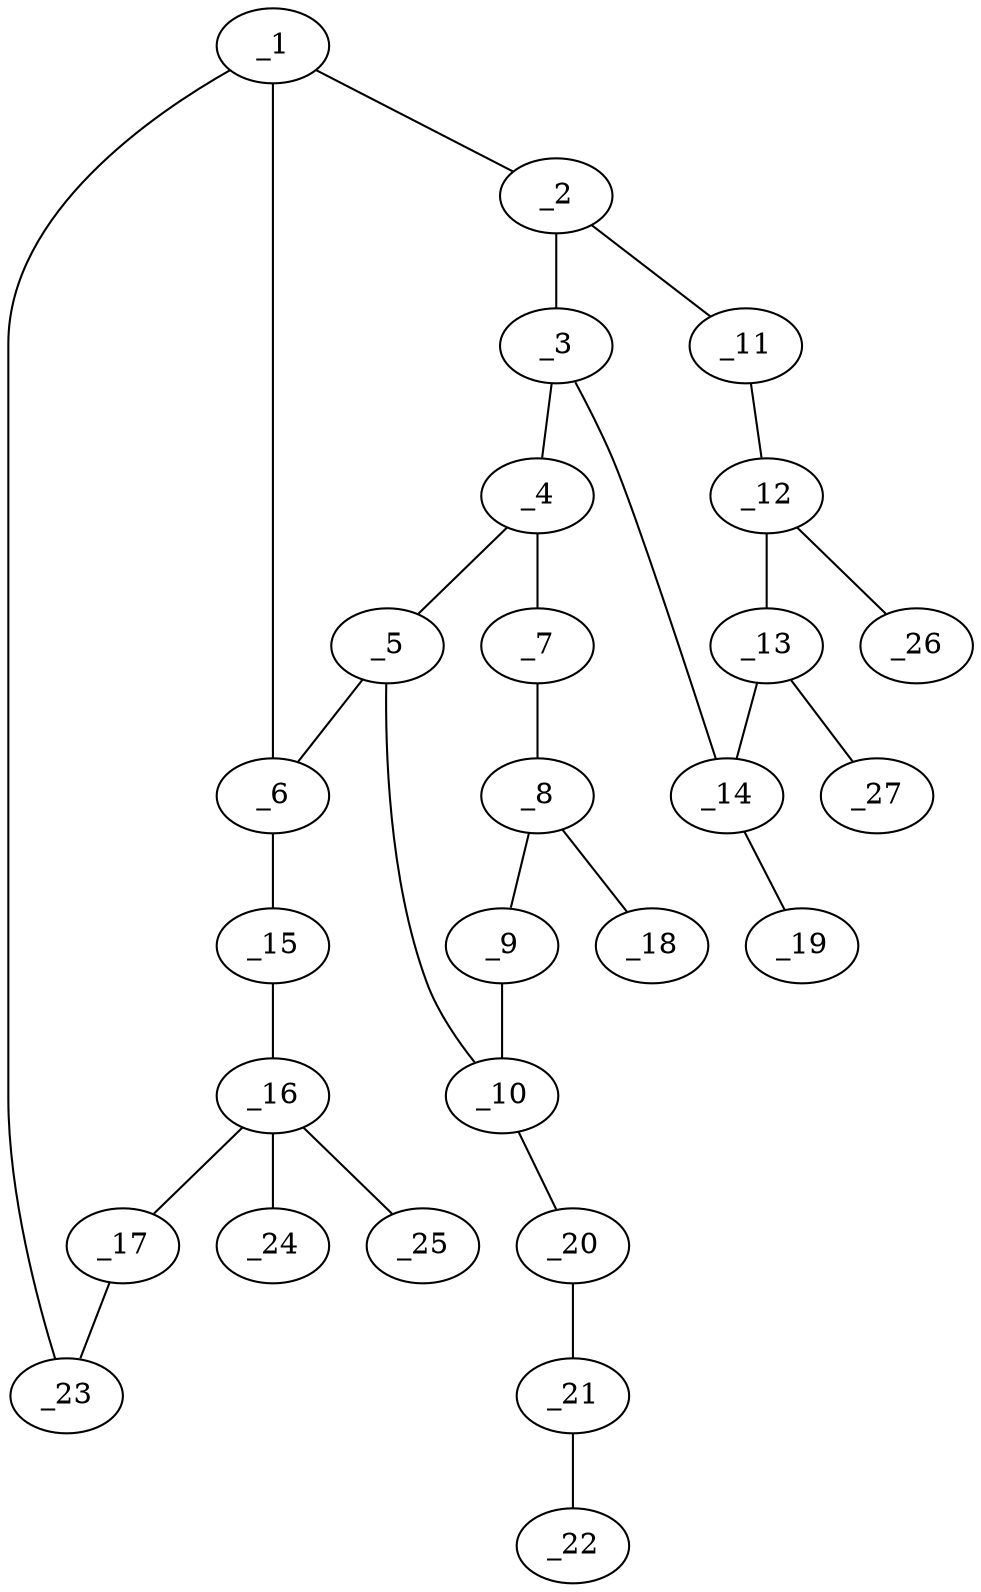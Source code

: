 graph molid678323 {
	_1	 [charge=0,
		chem=1,
		symbol="C  ",
		x="6.5",
		y="0.366"];
	_2	 [charge=0,
		chem=1,
		symbol="C  ",
		x=7,
		y="-0.5"];
	_1 -- _2	 [valence=1];
	_6	 [charge=0,
		chem=1,
		symbol="C  ",
		x="5.5",
		y="0.366"];
	_1 -- _6	 [valence=2];
	_23	 [charge=0,
		chem=1,
		symbol="C  ",
		x=7,
		y="1.2321"];
	_1 -- _23	 [valence=1];
	_3	 [charge=0,
		chem=1,
		symbol="C  ",
		x="6.5",
		y="-1.366"];
	_2 -- _3	 [valence=2];
	_11	 [charge=0,
		chem=2,
		symbol="O  ",
		x=8,
		y="-0.5"];
	_2 -- _11	 [valence=1];
	_4	 [charge=0,
		chem=1,
		symbol="C  ",
		x="5.5",
		y="-1.366"];
	_3 -- _4	 [valence=1];
	_14	 [charge=0,
		chem=1,
		symbol="C  ",
		x=7,
		y="-2.2321"];
	_3 -- _14	 [valence=1];
	_5	 [charge=0,
		chem=1,
		symbol="C  ",
		x=5,
		y="-0.5"];
	_4 -- _5	 [valence=2];
	_7	 [charge=0,
		chem=2,
		symbol="O  ",
		x=5,
		y="-2.232"];
	_4 -- _7	 [valence=1];
	_5 -- _6	 [valence=1];
	_10	 [charge=0,
		chem=1,
		symbol="C  ",
		x=4,
		y="-0.5"];
	_5 -- _10	 [valence=1];
	_15	 [charge=0,
		chem=2,
		symbol="O  ",
		x=5,
		y="1.2321"];
	_6 -- _15	 [valence=1];
	_8	 [charge=0,
		chem=1,
		symbol="C  ",
		x=4,
		y="-2.232"];
	_7 -- _8	 [valence=1];
	_9	 [charge=0,
		chem=1,
		symbol="C  ",
		x="3.5",
		y="-1.366"];
	_8 -- _9	 [valence=1];
	_18	 [charge=0,
		chem=2,
		symbol="O  ",
		x="3.5",
		y="-3.0981"];
	_8 -- _18	 [valence=2];
	_9 -- _10	 [valence=2];
	_20	 [charge=0,
		chem=1,
		symbol="C  ",
		x="3.5",
		y="0.366"];
	_10 -- _20	 [valence=1];
	_12	 [charge=0,
		chem=1,
		symbol="C  ",
		x="8.5",
		y="-1.366"];
	_11 -- _12	 [valence=1];
	_13	 [charge=0,
		chem=1,
		symbol="C  ",
		x=8,
		y="-2.2321"];
	_12 -- _13	 [valence=1];
	_26	 [charge=0,
		chem=1,
		symbol="C  ",
		x="9.5",
		y="-1.366"];
	_12 -- _26	 [valence=1];
	_13 -- _14	 [valence=1];
	_27	 [charge=0,
		chem=1,
		symbol="C  ",
		x="8.5",
		y="-3.0981"];
	_13 -- _27	 [valence=1];
	_19	 [charge=0,
		chem=2,
		symbol="O  ",
		x="6.5",
		y="-3.0981"];
	_14 -- _19	 [valence=1];
	_16	 [charge=0,
		chem=1,
		symbol="C  ",
		x="5.5",
		y="2.0981"];
	_15 -- _16	 [valence=1];
	_17	 [charge=0,
		chem=1,
		symbol="C  ",
		x="6.5",
		y="2.0981"];
	_16 -- _17	 [valence=1];
	_24	 [charge=0,
		chem=1,
		symbol="C  ",
		x="5.5",
		y="3.0981"];
	_16 -- _24	 [valence=1];
	_25	 [charge=0,
		chem=1,
		symbol="C  ",
		x="4.634",
		y="2.5981"];
	_16 -- _25	 [valence=1];
	_17 -- _23	 [valence=1];
	_21	 [charge=0,
		chem=1,
		symbol="C  ",
		x="2.5",
		y="0.366"];
	_20 -- _21	 [valence=1];
	_22	 [charge=0,
		chem=1,
		symbol="C  ",
		x=2,
		y="1.2321"];
	_21 -- _22	 [valence=1];
}
